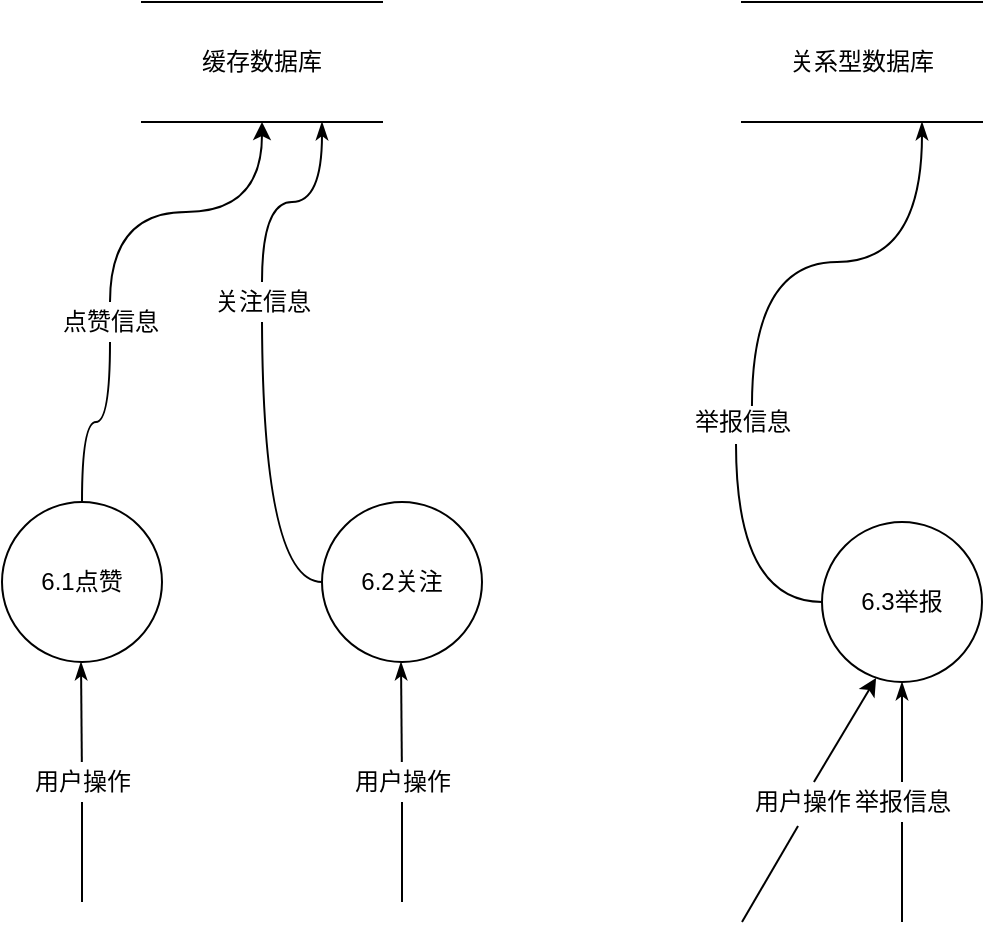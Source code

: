 <mxfile version="13.7.3" type="device"><diagram id="T9XhaCWT9lPvACmMtcZM" name="第 1 页"><mxGraphModel dx="1086" dy="846" grid="1" gridSize="10" guides="1" tooltips="1" connect="1" arrows="1" fold="1" page="1" pageScale="1" pageWidth="827" pageHeight="1169" math="0" shadow="0"><root><mxCell id="0"/><mxCell id="1" parent="0"/><mxCell id="IyN31MNgjsiHgZnhLTZB-2" value="" style="endArrow=classicThin;html=1;entryX=0.5;entryY=1;entryDx=0;entryDy=0;endFill=1;" parent="1" source="IyN31MNgjsiHgZnhLTZB-6" edge="1"><mxGeometry width="50" height="50" relative="1" as="geometry"><mxPoint x="640" y="680" as="sourcePoint"/><mxPoint x="840" y="600" as="targetPoint"/></mxGeometry></mxCell><mxCell id="IyN31MNgjsiHgZnhLTZB-3" value="" style="endArrow=classicThin;html=1;entryX=0.5;entryY=1;entryDx=0;entryDy=0;endFill=1;" parent="1" source="IyN31MNgjsiHgZnhLTZB-11" edge="1"><mxGeometry width="50" height="50" relative="1" as="geometry"><mxPoint x="589.5" y="670" as="sourcePoint"/><mxPoint x="589.5" y="590" as="targetPoint"/></mxGeometry></mxCell><mxCell id="IyN31MNgjsiHgZnhLTZB-4" value="" style="endArrow=classicThin;html=1;entryX=0.5;entryY=1;entryDx=0;entryDy=0;endFill=1;" parent="1" source="IyN31MNgjsiHgZnhLTZB-14" edge="1"><mxGeometry width="50" height="50" relative="1" as="geometry"><mxPoint x="429.5" y="670" as="sourcePoint"/><mxPoint x="429.5" y="590" as="targetPoint"/></mxGeometry></mxCell><mxCell id="IyN31MNgjsiHgZnhLTZB-6" value="举报信息" style="text;html=1;align=center;verticalAlign=middle;resizable=0;points=[];autosize=1;" parent="1" vertex="1"><mxGeometry x="810" y="650" width="60" height="20" as="geometry"/></mxCell><mxCell id="IyN31MNgjsiHgZnhLTZB-7" value="" style="endArrow=none;html=1;entryX=0.5;entryY=1;entryDx=0;entryDy=0;endFill=0;" parent="1" target="IyN31MNgjsiHgZnhLTZB-6" edge="1"><mxGeometry width="50" height="50" relative="1" as="geometry"><mxPoint x="840" y="720" as="sourcePoint"/><mxPoint x="640" y="600" as="targetPoint"/></mxGeometry></mxCell><mxCell id="IyN31MNgjsiHgZnhLTZB-11" value="用户操作" style="text;html=1;align=center;verticalAlign=middle;resizable=0;points=[];autosize=1;" parent="1" vertex="1"><mxGeometry x="560" y="640" width="60" height="20" as="geometry"/></mxCell><mxCell id="IyN31MNgjsiHgZnhLTZB-13" value="" style="endArrow=none;html=1;entryX=0.5;entryY=1;entryDx=0;entryDy=0;endFill=0;" parent="1" target="IyN31MNgjsiHgZnhLTZB-11" edge="1"><mxGeometry width="50" height="50" relative="1" as="geometry"><mxPoint x="590" y="710" as="sourcePoint"/><mxPoint x="589.5" y="590" as="targetPoint"/></mxGeometry></mxCell><mxCell id="IyN31MNgjsiHgZnhLTZB-14" value="用户操作" style="text;html=1;align=center;verticalAlign=middle;resizable=0;points=[];autosize=1;" parent="1" vertex="1"><mxGeometry x="400" y="640" width="60" height="20" as="geometry"/></mxCell><mxCell id="IyN31MNgjsiHgZnhLTZB-15" value="" style="endArrow=none;html=1;entryX=0.5;entryY=1;entryDx=0;entryDy=0;endFill=0;" parent="1" target="IyN31MNgjsiHgZnhLTZB-14" edge="1"><mxGeometry width="50" height="50" relative="1" as="geometry"><mxPoint x="430" y="710" as="sourcePoint"/><mxPoint x="429.5" y="590" as="targetPoint"/></mxGeometry></mxCell><mxCell id="rgGV9cwAt8MmQqJtA7ii-2" style="edgeStyle=orthogonalEdgeStyle;rounded=0;orthogonalLoop=1;jettySize=auto;html=1;curved=1;" parent="1" source="rgGV9cwAt8MmQqJtA7ii-3" target="rgGV9cwAt8MmQqJtA7ii-1" edge="1"><mxGeometry relative="1" as="geometry"/></mxCell><mxCell id="IyN31MNgjsiHgZnhLTZB-27" value="6.1点赞" style="ellipse;whiteSpace=wrap;html=1;aspect=fixed;" parent="1" vertex="1"><mxGeometry x="390" y="510" width="80" height="80" as="geometry"/></mxCell><mxCell id="rgGV9cwAt8MmQqJtA7ii-5" style="edgeStyle=orthogonalEdgeStyle;curved=1;rounded=0;orthogonalLoop=1;jettySize=auto;html=1;endArrow=none;endFill=0;" parent="1" source="IyN31MNgjsiHgZnhLTZB-28" edge="1"><mxGeometry relative="1" as="geometry"><mxPoint x="520" y="420" as="targetPoint"/></mxGeometry></mxCell><mxCell id="IyN31MNgjsiHgZnhLTZB-28" value="6.2关注" style="ellipse;whiteSpace=wrap;html=1;aspect=fixed;" parent="1" vertex="1"><mxGeometry x="550" y="510" width="80" height="80" as="geometry"/></mxCell><mxCell id="KoZwVrWF7AAtM7LhF8-6-6" style="edgeStyle=orthogonalEdgeStyle;curved=1;rounded=0;orthogonalLoop=1;jettySize=auto;html=1;endArrow=none;endFill=0;entryX=0.45;entryY=1.05;entryDx=0;entryDy=0;entryPerimeter=0;" parent="1" source="IyN31MNgjsiHgZnhLTZB-29" target="KoZwVrWF7AAtM7LhF8-6-7" edge="1"><mxGeometry relative="1" as="geometry"><mxPoint x="740" y="420" as="targetPoint"/></mxGeometry></mxCell><mxCell id="IyN31MNgjsiHgZnhLTZB-29" value="6.3举报" style="ellipse;whiteSpace=wrap;html=1;aspect=fixed;" parent="1" vertex="1"><mxGeometry x="800" y="520" width="80" height="80" as="geometry"/></mxCell><mxCell id="KoZwVrWF7AAtM7LhF8-6-1" value="关系型数据库" style="shape=partialRectangle;whiteSpace=wrap;html=1;left=0;right=0;fillColor=none;" parent="1" vertex="1"><mxGeometry x="760" y="260" width="120" height="60" as="geometry"/></mxCell><mxCell id="KoZwVrWF7AAtM7LhF8-6-9" style="edgeStyle=orthogonalEdgeStyle;curved=1;rounded=0;orthogonalLoop=1;jettySize=auto;html=1;entryX=0.75;entryY=1;entryDx=0;entryDy=0;endArrow=classicThin;endFill=1;exitX=0.583;exitY=0.1;exitDx=0;exitDy=0;exitPerimeter=0;" parent="1" source="KoZwVrWF7AAtM7LhF8-6-7" target="KoZwVrWF7AAtM7LhF8-6-1" edge="1"><mxGeometry relative="1" as="geometry"/></mxCell><mxCell id="KoZwVrWF7AAtM7LhF8-6-7" value="举报信息" style="text;html=1;align=center;verticalAlign=middle;resizable=0;points=[];autosize=1;" parent="1" vertex="1"><mxGeometry x="730" y="460" width="60" height="20" as="geometry"/></mxCell><mxCell id="rgGV9cwAt8MmQqJtA7ii-1" value="缓存数据库" style="shape=partialRectangle;whiteSpace=wrap;html=1;left=0;right=0;fillColor=none;" parent="1" vertex="1"><mxGeometry x="460" y="260" width="120" height="60" as="geometry"/></mxCell><mxCell id="rgGV9cwAt8MmQqJtA7ii-3" value="点赞信息" style="text;html=1;align=center;verticalAlign=middle;resizable=0;points=[];autosize=1;" parent="1" vertex="1"><mxGeometry x="414" y="410" width="60" height="20" as="geometry"/></mxCell><mxCell id="rgGV9cwAt8MmQqJtA7ii-4" style="edgeStyle=orthogonalEdgeStyle;rounded=0;orthogonalLoop=1;jettySize=auto;html=1;curved=1;endArrow=none;endFill=0;" parent="1" source="IyN31MNgjsiHgZnhLTZB-27" target="rgGV9cwAt8MmQqJtA7ii-3" edge="1"><mxGeometry relative="1" as="geometry"><mxPoint x="430" y="510" as="sourcePoint"/><mxPoint x="520" y="320" as="targetPoint"/></mxGeometry></mxCell><mxCell id="rgGV9cwAt8MmQqJtA7ii-7" style="edgeStyle=orthogonalEdgeStyle;curved=1;rounded=0;orthogonalLoop=1;jettySize=auto;html=1;entryX=0.75;entryY=1;entryDx=0;entryDy=0;endArrow=classicThin;endFill=1;" parent="1" source="rgGV9cwAt8MmQqJtA7ii-6" target="rgGV9cwAt8MmQqJtA7ii-1" edge="1"><mxGeometry relative="1" as="geometry"/></mxCell><mxCell id="rgGV9cwAt8MmQqJtA7ii-6" value="关注信息" style="text;html=1;align=center;verticalAlign=middle;resizable=0;points=[];autosize=1;" parent="1" vertex="1"><mxGeometry x="490" y="400" width="60" height="20" as="geometry"/></mxCell><mxCell id="Jr8yMF-8Hio1L0aaW9Lq-1" value="" style="endArrow=classic;html=1;entryX=0.338;entryY=0.975;entryDx=0;entryDy=0;entryPerimeter=0;" edge="1" parent="1" source="Jr8yMF-8Hio1L0aaW9Lq-2" target="IyN31MNgjsiHgZnhLTZB-29"><mxGeometry width="50" height="50" relative="1" as="geometry"><mxPoint x="760" y="720" as="sourcePoint"/><mxPoint x="820" y="620" as="targetPoint"/></mxGeometry></mxCell><mxCell id="Jr8yMF-8Hio1L0aaW9Lq-2" value="用户操作" style="text;html=1;align=center;verticalAlign=middle;resizable=0;points=[];autosize=1;" vertex="1" parent="1"><mxGeometry x="760" y="650" width="60" height="20" as="geometry"/></mxCell><mxCell id="Jr8yMF-8Hio1L0aaW9Lq-3" value="" style="endArrow=none;html=1;entryX=0.467;entryY=1.1;entryDx=0;entryDy=0;entryPerimeter=0;endFill=0;" edge="1" parent="1" target="Jr8yMF-8Hio1L0aaW9Lq-2"><mxGeometry width="50" height="50" relative="1" as="geometry"><mxPoint x="760" y="720" as="sourcePoint"/><mxPoint x="827.04" y="598" as="targetPoint"/></mxGeometry></mxCell></root></mxGraphModel></diagram></mxfile>